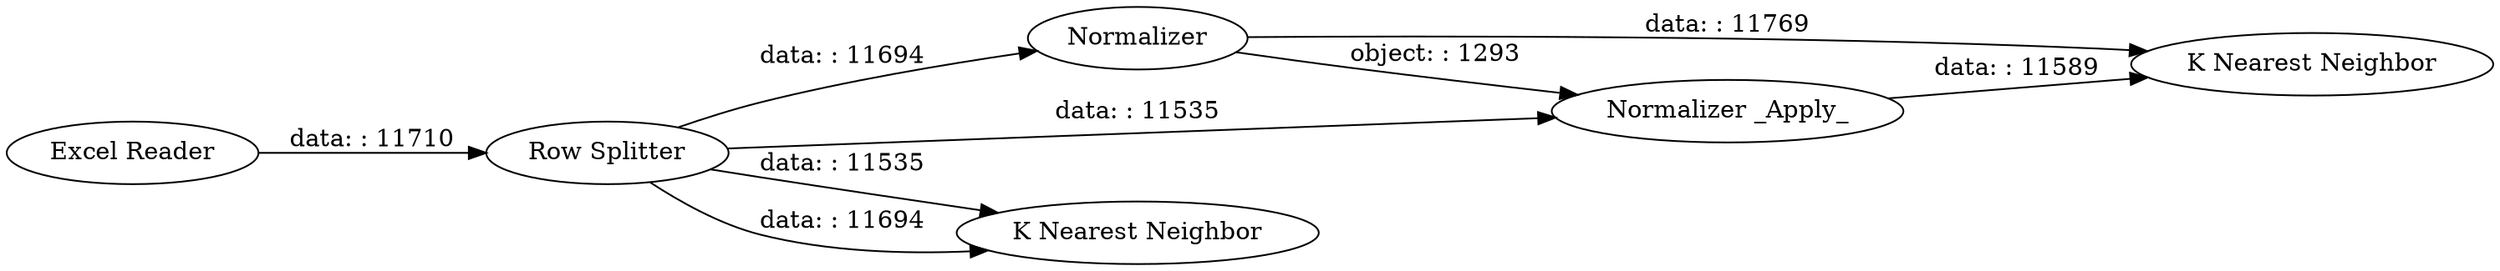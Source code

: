 digraph {
	"-2591566468850359193_3" [label=Normalizer]
	"-2591566468850359193_5" [label="Normalizer _Apply_"]
	"-2591566468850359193_1" [label="Excel Reader"]
	"-2591566468850359193_2" [label="Row Splitter"]
	"-2591566468850359193_4" [label="K Nearest Neighbor"]
	"-2591566468850359193_6" [label="K Nearest Neighbor"]
	"-2591566468850359193_2" -> "-2591566468850359193_5" [label="data: : 11535"]
	"-2591566468850359193_3" -> "-2591566468850359193_5" [label="object: : 1293"]
	"-2591566468850359193_2" -> "-2591566468850359193_4" [label="data: : 11535"]
	"-2591566468850359193_3" -> "-2591566468850359193_6" [label="data: : 11769"]
	"-2591566468850359193_2" -> "-2591566468850359193_4" [label="data: : 11694"]
	"-2591566468850359193_5" -> "-2591566468850359193_6" [label="data: : 11589"]
	"-2591566468850359193_1" -> "-2591566468850359193_2" [label="data: : 11710"]
	"-2591566468850359193_2" -> "-2591566468850359193_3" [label="data: : 11694"]
	rankdir=LR
}
